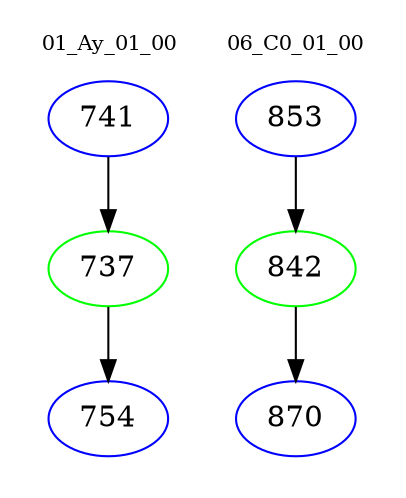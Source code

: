 digraph{
subgraph cluster_0 {
color = white
label = "01_Ay_01_00";
fontsize=10;
T0_741 [label="741", color="blue"]
T0_741 -> T0_737 [color="black"]
T0_737 [label="737", color="green"]
T0_737 -> T0_754 [color="black"]
T0_754 [label="754", color="blue"]
}
subgraph cluster_1 {
color = white
label = "06_C0_01_00";
fontsize=10;
T1_853 [label="853", color="blue"]
T1_853 -> T1_842 [color="black"]
T1_842 [label="842", color="green"]
T1_842 -> T1_870 [color="black"]
T1_870 [label="870", color="blue"]
}
}
